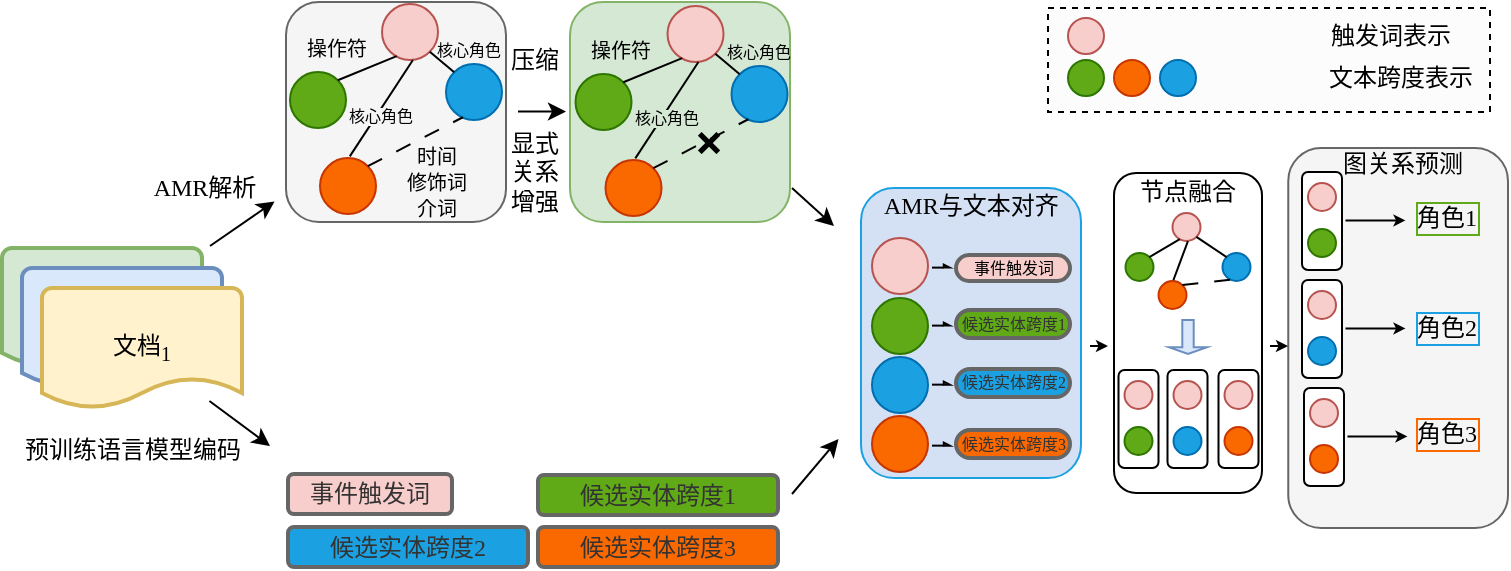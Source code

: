 <mxfile version="22.1.18" type="github">
  <diagram name="第 1 页" id="8N1VtKfTVfnBczuyKqBi">
    <mxGraphModel dx="1018" dy="609" grid="1" gridSize="10" guides="1" tooltips="1" connect="1" arrows="1" fold="1" page="1" pageScale="1" pageWidth="827" pageHeight="1169" math="0" shadow="0">
      <root>
        <mxCell id="0" />
        <mxCell id="1" parent="0" />
        <mxCell id="9dYarMFhJ0qg47QgsbRL-2" value="" style="rounded=1;whiteSpace=wrap;html=1;fillColor=#f5f5f5;fontColor=#333333;strokeColor=#666666;" vertex="1" parent="1">
          <mxGeometry x="660.13" y="140" width="109.87" height="190" as="geometry" />
        </mxCell>
        <mxCell id="srGh3PsWbCJHZJiHq22W-157" value="" style="rounded=1;whiteSpace=wrap;html=1;" parent="1" vertex="1">
          <mxGeometry x="667" y="152" width="20" height="49" as="geometry" />
        </mxCell>
        <mxCell id="srGh3PsWbCJHZJiHq22W-108" value="" style="strokeWidth=2;html=1;shape=mxgraph.flowchart.document2;whiteSpace=wrap;size=0.25;fillColor=#d5e8d4;strokeColor=#82b366;" parent="1" vertex="1">
          <mxGeometry x="17" y="190" width="100" height="60" as="geometry" />
        </mxCell>
        <mxCell id="srGh3PsWbCJHZJiHq22W-109" value="" style="strokeWidth=2;html=1;shape=mxgraph.flowchart.document2;whiteSpace=wrap;size=0.25;fillColor=#dae8fc;strokeColor=#6c8ebf;" parent="1" vertex="1">
          <mxGeometry x="27" y="200" width="100" height="60" as="geometry" />
        </mxCell>
        <mxCell id="srGh3PsWbCJHZJiHq22W-110" value="&lt;font face=&quot;宋体-简&quot;&gt;文档&lt;/font&gt;&lt;sub&gt;&lt;font face=&quot;Times New Roman&quot;&gt;1&lt;/font&gt;&lt;/sub&gt;" style="strokeWidth=2;html=1;shape=mxgraph.flowchart.document2;whiteSpace=wrap;size=0.25;fillColor=#fff2cc;strokeColor=#d6b656;" parent="1" vertex="1">
          <mxGeometry x="37" y="210" width="100" height="60" as="geometry" />
        </mxCell>
        <mxCell id="srGh3PsWbCJHZJiHq22W-111" value="&lt;font face=&quot;宋体-简&quot;&gt;事件触发词&lt;/font&gt;" style="rounded=1;whiteSpace=wrap;html=1;strokeWidth=2;fillColor=#F8CECC;fontColor=#333333;strokeColor=#666666;" parent="1" vertex="1">
          <mxGeometry x="160" y="303" width="82" height="20" as="geometry" />
        </mxCell>
        <mxCell id="srGh3PsWbCJHZJiHq22W-112" value="&lt;font face=&quot;宋体-简&quot;&gt;候选实体跨度&lt;/font&gt;&lt;font face=&quot;Times New Roman&quot;&gt;1&lt;/font&gt;" style="rounded=1;whiteSpace=wrap;html=1;strokeWidth=2;fillColor=#60A917;fontColor=#333333;strokeColor=#666666;" parent="1" vertex="1">
          <mxGeometry x="285" y="303.5" width="120" height="20" as="geometry" />
        </mxCell>
        <mxCell id="srGh3PsWbCJHZJiHq22W-113" value="&lt;font face=&quot;宋体-简&quot;&gt;候选实体跨度&lt;/font&gt;&lt;font face=&quot;Times New Roman&quot;&gt;3&lt;/font&gt;" style="rounded=1;whiteSpace=wrap;html=1;strokeWidth=2;fillColor=#FA6800;fontColor=#333333;strokeColor=#666666;" parent="1" vertex="1">
          <mxGeometry x="285" y="329.5" width="120" height="20" as="geometry" />
        </mxCell>
        <mxCell id="srGh3PsWbCJHZJiHq22W-115" value="" style="endArrow=classic;html=1;rounded=0;" parent="1" edge="1">
          <mxGeometry width="50" height="50" relative="1" as="geometry">
            <mxPoint x="120.71" y="266.5" as="sourcePoint" />
            <mxPoint x="151" y="289" as="targetPoint" />
          </mxGeometry>
        </mxCell>
        <mxCell id="srGh3PsWbCJHZJiHq22W-118" value="&lt;font face=&quot;宋体-简&quot;&gt;预训练语言模型编码&lt;/font&gt;" style="text;html=1;align=center;verticalAlign=middle;resizable=0;points=[];autosize=1;strokeColor=none;fillColor=none;" parent="1" vertex="1">
          <mxGeometry x="17" y="275.5" width="130" height="30" as="geometry" />
        </mxCell>
        <mxCell id="srGh3PsWbCJHZJiHq22W-119" value="" style="rounded=1;whiteSpace=wrap;html=1;fillColor=#f5f5f5;fontColor=#333333;strokeColor=#666666;" parent="1" vertex="1">
          <mxGeometry x="159" y="67" width="110" height="110" as="geometry" />
        </mxCell>
        <mxCell id="srGh3PsWbCJHZJiHq22W-120" value="" style="ellipse;whiteSpace=wrap;html=1;aspect=fixed;fillColor=#f8cecc;strokeColor=#b85450;" parent="1" vertex="1">
          <mxGeometry x="207" y="68" width="28" height="28" as="geometry" />
        </mxCell>
        <mxCell id="srGh3PsWbCJHZJiHq22W-121" value="" style="ellipse;whiteSpace=wrap;html=1;aspect=fixed;fillColor=#1ba1e2;fontColor=#ffffff;strokeColor=#006EAF;" parent="1" vertex="1">
          <mxGeometry x="239" y="98" width="28" height="28" as="geometry" />
        </mxCell>
        <mxCell id="srGh3PsWbCJHZJiHq22W-122" value="" style="ellipse;whiteSpace=wrap;html=1;aspect=fixed;fillColor=#60a917;fontColor=#ffffff;strokeColor=#2D7600;" parent="1" vertex="1">
          <mxGeometry x="161" y="102" width="28" height="28" as="geometry" />
        </mxCell>
        <mxCell id="srGh3PsWbCJHZJiHq22W-123" value="" style="endArrow=none;html=1;rounded=0;exitX=1;exitY=0;exitDx=0;exitDy=0;entryX=0.262;entryY=0.93;entryDx=0;entryDy=0;entryPerimeter=0;" parent="1" source="srGh3PsWbCJHZJiHq22W-122" target="srGh3PsWbCJHZJiHq22W-120" edge="1">
          <mxGeometry width="50" height="50" relative="1" as="geometry">
            <mxPoint x="171" y="105" as="sourcePoint" />
            <mxPoint x="195" y="96" as="targetPoint" />
          </mxGeometry>
        </mxCell>
        <mxCell id="srGh3PsWbCJHZJiHq22W-124" value="&lt;font face=&quot;宋体-简&quot;&gt;操作符&lt;/font&gt;" style="edgeLabel;html=1;align=center;verticalAlign=middle;resizable=0;points=[];labelBackgroundColor=none;fontSize=10;" parent="srGh3PsWbCJHZJiHq22W-123" vertex="1" connectable="0">
          <mxGeometry x="-0.086" relative="1" as="geometry">
            <mxPoint x="-15" y="-11" as="offset" />
          </mxGeometry>
        </mxCell>
        <mxCell id="srGh3PsWbCJHZJiHq22W-125" value="" style="endArrow=none;html=1;rounded=0;entryX=0;entryY=0;entryDx=0;entryDy=0;exitX=1;exitY=1;exitDx=0;exitDy=0;" parent="1" source="srGh3PsWbCJHZJiHq22W-120" target="srGh3PsWbCJHZJiHq22W-121" edge="1">
          <mxGeometry width="50" height="50" relative="1" as="geometry">
            <mxPoint x="197" y="130" as="sourcePoint" />
            <mxPoint x="207" y="105" as="targetPoint" />
          </mxGeometry>
        </mxCell>
        <mxCell id="srGh3PsWbCJHZJiHq22W-126" value="&lt;font face=&quot;宋体-简&quot;&gt;核心角色&lt;/font&gt;" style="edgeLabel;html=1;align=center;verticalAlign=middle;resizable=0;points=[];labelBackgroundColor=none;fontSize=8;" parent="srGh3PsWbCJHZJiHq22W-125" vertex="1" connectable="0">
          <mxGeometry x="-0.076" relative="1" as="geometry">
            <mxPoint x="13" y="-6" as="offset" />
          </mxGeometry>
        </mxCell>
        <mxCell id="srGh3PsWbCJHZJiHq22W-127" value="" style="ellipse;whiteSpace=wrap;html=1;aspect=fixed;fillColor=#fa6800;fontColor=#000000;strokeColor=#C73500;" parent="1" vertex="1">
          <mxGeometry x="176" y="145" width="28" height="28" as="geometry" />
        </mxCell>
        <mxCell id="srGh3PsWbCJHZJiHq22W-128" value="" style="endArrow=none;html=1;rounded=0;entryX=0.552;entryY=1.001;entryDx=0;entryDy=0;entryPerimeter=0;exitX=0.532;exitY=-0.029;exitDx=0;exitDy=0;exitPerimeter=0;" parent="1" source="srGh3PsWbCJHZJiHq22W-127" target="srGh3PsWbCJHZJiHq22W-120" edge="1">
          <mxGeometry width="50" height="50" relative="1" as="geometry">
            <mxPoint x="225" y="136" as="sourcePoint" />
            <mxPoint x="275" y="86" as="targetPoint" />
          </mxGeometry>
        </mxCell>
        <mxCell id="srGh3PsWbCJHZJiHq22W-129" value="&lt;font face=&quot;宋体-简&quot;&gt;核心角色&lt;/font&gt;" style="edgeLabel;html=1;align=center;verticalAlign=middle;resizable=0;points=[];labelBackgroundColor=#f5f5f5;fontSize=8;" parent="srGh3PsWbCJHZJiHq22W-128" vertex="1" connectable="0">
          <mxGeometry x="0.138" relative="1" as="geometry">
            <mxPoint x="-3" y="7" as="offset" />
          </mxGeometry>
        </mxCell>
        <mxCell id="srGh3PsWbCJHZJiHq22W-130" value="&lt;font face=&quot;宋体-简&quot; style=&quot;font-size: 10px;&quot;&gt;时间&lt;br&gt;修饰词&lt;br&gt;介词&lt;/font&gt;" style="endArrow=none;html=1;rounded=0;entryX=0.301;entryY=0.951;entryDx=0;entryDy=0;entryPerimeter=0;exitX=1;exitY=0;exitDx=0;exitDy=0;labelBackgroundColor=none;dashed=1;dashPattern=8 8;" parent="1" source="srGh3PsWbCJHZJiHq22W-127" target="srGh3PsWbCJHZJiHq22W-121" edge="1">
          <mxGeometry x="0.004" y="-23" width="50" height="50" relative="1" as="geometry">
            <mxPoint x="245" y="176" as="sourcePoint" />
            <mxPoint x="295" y="126" as="targetPoint" />
            <mxPoint as="offset" />
          </mxGeometry>
        </mxCell>
        <mxCell id="srGh3PsWbCJHZJiHq22W-131" value="" style="endArrow=classic;html=1;rounded=0;" parent="1" edge="1">
          <mxGeometry width="50" height="50" relative="1" as="geometry">
            <mxPoint x="121" y="189" as="sourcePoint" />
            <mxPoint x="153.29" y="166.71" as="targetPoint" />
          </mxGeometry>
        </mxCell>
        <mxCell id="srGh3PsWbCJHZJiHq22W-132" value="&lt;font face=&quot;Times New Roman&quot;&gt;AMR&lt;/font&gt;&lt;font face=&quot;宋体-简&quot;&gt;解析&lt;/font&gt;" style="text;html=1;align=center;verticalAlign=middle;resizable=0;points=[];autosize=1;strokeColor=none;fillColor=none;" parent="1" vertex="1">
          <mxGeometry x="83" y="145" width="70" height="30" as="geometry" />
        </mxCell>
        <mxCell id="srGh3PsWbCJHZJiHq22W-134" value="" style="endArrow=classic;html=1;rounded=0;" parent="1" edge="1">
          <mxGeometry width="50" height="50" relative="1" as="geometry">
            <mxPoint x="275" y="121.78" as="sourcePoint" />
            <mxPoint x="299" y="121.78" as="targetPoint" />
          </mxGeometry>
        </mxCell>
        <mxCell id="srGh3PsWbCJHZJiHq22W-135" value="" style="endArrow=classic;html=1;rounded=0;" parent="1" edge="1">
          <mxGeometry width="50" height="50" relative="1" as="geometry">
            <mxPoint x="412" y="160" as="sourcePoint" />
            <mxPoint x="433" y="179" as="targetPoint" />
          </mxGeometry>
        </mxCell>
        <mxCell id="srGh3PsWbCJHZJiHq22W-151" value="" style="rounded=0;orthogonalLoop=1;jettySize=auto;html=1;endSize=3;" parent="1" edge="1">
          <mxGeometry relative="1" as="geometry">
            <mxPoint x="561" y="238.985" as="sourcePoint" />
            <mxPoint x="570" y="239" as="targetPoint" />
          </mxGeometry>
        </mxCell>
        <mxCell id="srGh3PsWbCJHZJiHq22W-136" value="" style="rounded=1;whiteSpace=wrap;html=1;fillColor=#D4E1F5;strokeColor=#1BA1E2;" parent="1" vertex="1">
          <mxGeometry x="446.5" y="160" width="110" height="145" as="geometry" />
        </mxCell>
        <mxCell id="srGh3PsWbCJHZJiHq22W-137" value="" style="ellipse;whiteSpace=wrap;html=1;aspect=fixed;fillColor=#f8cecc;strokeColor=#b85450;" parent="1" vertex="1">
          <mxGeometry x="452" y="185" width="28" height="28" as="geometry" />
        </mxCell>
        <mxCell id="srGh3PsWbCJHZJiHq22W-138" value="" style="ellipse;whiteSpace=wrap;html=1;aspect=fixed;fillColor=#1ba1e2;fontColor=#ffffff;strokeColor=#006EAF;" parent="1" vertex="1">
          <mxGeometry x="452" y="244.5" width="28" height="28" as="geometry" />
        </mxCell>
        <mxCell id="srGh3PsWbCJHZJiHq22W-139" value="" style="ellipse;whiteSpace=wrap;html=1;aspect=fixed;fillColor=#60a917;fontColor=#ffffff;strokeColor=#2D7600;" parent="1" vertex="1">
          <mxGeometry x="452" y="215" width="28" height="28" as="geometry" />
        </mxCell>
        <mxCell id="srGh3PsWbCJHZJiHq22W-144" value="" style="ellipse;whiteSpace=wrap;html=1;aspect=fixed;fillColor=#fa6800;fontColor=#000000;strokeColor=#C73500;" parent="1" vertex="1">
          <mxGeometry x="452" y="274" width="28" height="28" as="geometry" />
        </mxCell>
        <mxCell id="srGh3PsWbCJHZJiHq22W-155" value="" style="ellipse;whiteSpace=wrap;html=1;aspect=fixed;fillColor=#f8cecc;strokeColor=#b85450;" parent="1" vertex="1">
          <mxGeometry x="670" y="157.5" width="14" height="14" as="geometry" />
        </mxCell>
        <mxCell id="srGh3PsWbCJHZJiHq22W-156" value="" style="ellipse;whiteSpace=wrap;html=1;aspect=fixed;fillColor=#60a917;fontColor=#ffffff;strokeColor=#2D7600;" parent="1" vertex="1">
          <mxGeometry x="670" y="180.5" width="14" height="14" as="geometry" />
        </mxCell>
        <mxCell id="srGh3PsWbCJHZJiHq22W-160" value="" style="endArrow=classic;html=1;rounded=0;startSize=6;endSize=3;" parent="1" edge="1">
          <mxGeometry width="50" height="50" relative="1" as="geometry">
            <mxPoint x="688.74" y="176.21" as="sourcePoint" />
            <mxPoint x="718.74" y="176.21" as="targetPoint" />
          </mxGeometry>
        </mxCell>
        <mxCell id="srGh3PsWbCJHZJiHq22W-161" value="" style="rounded=1;whiteSpace=wrap;html=1;" parent="1" vertex="1">
          <mxGeometry x="667" y="206" width="20" height="49" as="geometry" />
        </mxCell>
        <mxCell id="srGh3PsWbCJHZJiHq22W-162" value="" style="ellipse;whiteSpace=wrap;html=1;aspect=fixed;fillColor=#f8cecc;strokeColor=#b85450;" parent="1" vertex="1">
          <mxGeometry x="670" y="211.5" width="14" height="14" as="geometry" />
        </mxCell>
        <mxCell id="srGh3PsWbCJHZJiHq22W-163" value="" style="ellipse;whiteSpace=wrap;html=1;aspect=fixed;fillColor=#1BA1E2;fontColor=#ffffff;strokeColor=#006EAF;" parent="1" vertex="1">
          <mxGeometry x="670" y="234.5" width="14" height="14" as="geometry" />
        </mxCell>
        <mxCell id="srGh3PsWbCJHZJiHq22W-164" value="" style="endArrow=classic;html=1;rounded=0;endSize=3;" parent="1" edge="1">
          <mxGeometry width="50" height="50" relative="1" as="geometry">
            <mxPoint x="688.74" y="230.21" as="sourcePoint" />
            <mxPoint x="718.74" y="230.21" as="targetPoint" />
          </mxGeometry>
        </mxCell>
        <mxCell id="srGh3PsWbCJHZJiHq22W-165" value="" style="rounded=1;whiteSpace=wrap;html=1;" parent="1" vertex="1">
          <mxGeometry x="668" y="260" width="20" height="49" as="geometry" />
        </mxCell>
        <mxCell id="srGh3PsWbCJHZJiHq22W-166" value="" style="ellipse;whiteSpace=wrap;html=1;aspect=fixed;fillColor=#f8cecc;strokeColor=#b85450;" parent="1" vertex="1">
          <mxGeometry x="671" y="265.5" width="14" height="14" as="geometry" />
        </mxCell>
        <mxCell id="srGh3PsWbCJHZJiHq22W-167" value="" style="ellipse;whiteSpace=wrap;html=1;aspect=fixed;fillColor=#FA6800;fontColor=#ffffff;strokeColor=#C73500;" parent="1" vertex="1">
          <mxGeometry x="671" y="288.5" width="14" height="14" as="geometry" />
        </mxCell>
        <mxCell id="srGh3PsWbCJHZJiHq22W-168" value="" style="endArrow=classic;html=1;rounded=0;endSize=3;" parent="1" edge="1">
          <mxGeometry width="50" height="50" relative="1" as="geometry">
            <mxPoint x="689.74" y="284.21" as="sourcePoint" />
            <mxPoint x="719.74" y="284.21" as="targetPoint" />
          </mxGeometry>
        </mxCell>
        <mxCell id="srGh3PsWbCJHZJiHq22W-181" value="" style="rounded=1;whiteSpace=wrap;html=1;fillColor=#d5e8d4;strokeColor=#82b366;" parent="1" vertex="1">
          <mxGeometry x="301" y="67" width="110" height="110" as="geometry" />
        </mxCell>
        <mxCell id="srGh3PsWbCJHZJiHq22W-182" value="" style="ellipse;whiteSpace=wrap;html=1;aspect=fixed;fillColor=#f8cecc;strokeColor=#b85450;" parent="1" vertex="1">
          <mxGeometry x="349.76" y="69" width="28" height="28" as="geometry" />
        </mxCell>
        <mxCell id="srGh3PsWbCJHZJiHq22W-183" value="" style="ellipse;whiteSpace=wrap;html=1;aspect=fixed;fillColor=#1ba1e2;fontColor=#ffffff;strokeColor=#006EAF;" parent="1" vertex="1">
          <mxGeometry x="381.76" y="99" width="28" height="28" as="geometry" />
        </mxCell>
        <mxCell id="srGh3PsWbCJHZJiHq22W-184" value="" style="ellipse;whiteSpace=wrap;html=1;aspect=fixed;fillColor=#60a917;fontColor=#ffffff;strokeColor=#2D7600;" parent="1" vertex="1">
          <mxGeometry x="303.76" y="103" width="28" height="28" as="geometry" />
        </mxCell>
        <mxCell id="srGh3PsWbCJHZJiHq22W-185" value="" style="endArrow=none;html=1;rounded=0;exitX=1;exitY=0;exitDx=0;exitDy=0;entryX=0.262;entryY=0.93;entryDx=0;entryDy=0;entryPerimeter=0;" parent="1" source="srGh3PsWbCJHZJiHq22W-184" target="srGh3PsWbCJHZJiHq22W-182" edge="1">
          <mxGeometry width="50" height="50" relative="1" as="geometry">
            <mxPoint x="313.76" y="106" as="sourcePoint" />
            <mxPoint x="337.76" y="97" as="targetPoint" />
          </mxGeometry>
        </mxCell>
        <mxCell id="srGh3PsWbCJHZJiHq22W-186" value="&lt;font face=&quot;宋体-简&quot;&gt;操作符&lt;/font&gt;" style="edgeLabel;html=1;align=center;verticalAlign=middle;resizable=0;points=[];labelBackgroundColor=none;fontSize=10;" parent="srGh3PsWbCJHZJiHq22W-185" vertex="1" connectable="0">
          <mxGeometry x="-0.086" relative="1" as="geometry">
            <mxPoint x="-15" y="-11" as="offset" />
          </mxGeometry>
        </mxCell>
        <mxCell id="srGh3PsWbCJHZJiHq22W-187" value="" style="endArrow=none;html=1;rounded=0;entryX=0;entryY=0;entryDx=0;entryDy=0;exitX=1;exitY=1;exitDx=0;exitDy=0;" parent="1" source="srGh3PsWbCJHZJiHq22W-182" target="srGh3PsWbCJHZJiHq22W-183" edge="1">
          <mxGeometry width="50" height="50" relative="1" as="geometry">
            <mxPoint x="339.76" y="131" as="sourcePoint" />
            <mxPoint x="349.76" y="106" as="targetPoint" />
          </mxGeometry>
        </mxCell>
        <mxCell id="srGh3PsWbCJHZJiHq22W-188" value="&lt;font face=&quot;宋体-简&quot;&gt;核心角色&lt;/font&gt;" style="edgeLabel;html=1;align=center;verticalAlign=middle;resizable=0;points=[];labelBackgroundColor=none;fontSize=8;" parent="srGh3PsWbCJHZJiHq22W-187" vertex="1" connectable="0">
          <mxGeometry x="-0.076" relative="1" as="geometry">
            <mxPoint x="15" y="-6" as="offset" />
          </mxGeometry>
        </mxCell>
        <mxCell id="srGh3PsWbCJHZJiHq22W-189" value="" style="ellipse;whiteSpace=wrap;html=1;aspect=fixed;fillColor=#fa6800;fontColor=#000000;strokeColor=#C73500;" parent="1" vertex="1">
          <mxGeometry x="318.76" y="146" width="28" height="28" as="geometry" />
        </mxCell>
        <mxCell id="srGh3PsWbCJHZJiHq22W-190" value="" style="endArrow=none;html=1;rounded=0;entryX=0.552;entryY=1.001;entryDx=0;entryDy=0;entryPerimeter=0;exitX=0.532;exitY=-0.029;exitDx=0;exitDy=0;exitPerimeter=0;" parent="1" source="srGh3PsWbCJHZJiHq22W-189" target="srGh3PsWbCJHZJiHq22W-182" edge="1">
          <mxGeometry width="50" height="50" relative="1" as="geometry">
            <mxPoint x="367.76" y="137" as="sourcePoint" />
            <mxPoint x="417.76" y="87" as="targetPoint" />
          </mxGeometry>
        </mxCell>
        <mxCell id="srGh3PsWbCJHZJiHq22W-191" value="&lt;font face=&quot;宋体-简&quot;&gt;核心角色&lt;/font&gt;" style="edgeLabel;html=1;align=center;verticalAlign=middle;resizable=0;points=[];labelBackgroundColor=#d5e8d4;fontSize=8;" parent="srGh3PsWbCJHZJiHq22W-190" vertex="1" connectable="0">
          <mxGeometry x="0.138" relative="1" as="geometry">
            <mxPoint x="-3" y="7" as="offset" />
          </mxGeometry>
        </mxCell>
        <mxCell id="srGh3PsWbCJHZJiHq22W-192" value="" style="endArrow=none;html=1;rounded=0;entryX=0.301;entryY=0.951;entryDx=0;entryDy=0;entryPerimeter=0;exitX=1;exitY=0;exitDx=0;exitDy=0;labelBackgroundColor=none;dashed=1;dashPattern=8 8;" parent="1" source="srGh3PsWbCJHZJiHq22W-189" target="srGh3PsWbCJHZJiHq22W-183" edge="1">
          <mxGeometry x="0.004" y="-23" width="50" height="50" relative="1" as="geometry">
            <mxPoint x="387.76" y="177" as="sourcePoint" />
            <mxPoint x="437.76" y="127" as="targetPoint" />
            <mxPoint as="offset" />
          </mxGeometry>
        </mxCell>
        <mxCell id="srGh3PsWbCJHZJiHq22W-193" value="❌" style="edgeLabel;html=1;align=center;verticalAlign=middle;resizable=0;points=[];labelBackgroundColor=none;fontSize=16;" parent="srGh3PsWbCJHZJiHq22W-192" vertex="1" connectable="0">
          <mxGeometry x="0.264" y="2" relative="1" as="geometry">
            <mxPoint x="-2" y="4" as="offset" />
          </mxGeometry>
        </mxCell>
        <mxCell id="srGh3PsWbCJHZJiHq22W-194" value="" style="endArrow=classic;html=1;rounded=0;" parent="1" edge="1">
          <mxGeometry width="50" height="50" relative="1" as="geometry">
            <mxPoint x="412" y="313" as="sourcePoint" />
            <mxPoint x="435.26" y="285.5" as="targetPoint" />
          </mxGeometry>
        </mxCell>
        <mxCell id="srGh3PsWbCJHZJiHq22W-195" value="" style="rounded=0;whiteSpace=wrap;html=1;fillColor=#fcfcfc;dashed=1;strokeColor=default;glass=0;" parent="1" vertex="1">
          <mxGeometry x="540" y="70" width="221" height="52" as="geometry" />
        </mxCell>
        <mxCell id="srGh3PsWbCJHZJiHq22W-196" value="" style="ellipse;whiteSpace=wrap;html=1;aspect=fixed;fillColor=#f8cecc;strokeColor=#b85450;" parent="1" vertex="1">
          <mxGeometry x="550" y="75" width="18" height="18" as="geometry" />
        </mxCell>
        <mxCell id="srGh3PsWbCJHZJiHq22W-197" value="&lt;font face=&quot;宋体-简&quot;&gt;触发词表示&lt;/font&gt;" style="text;html=1;strokeColor=none;fillColor=none;align=center;verticalAlign=middle;whiteSpace=wrap;rounded=0;" parent="1" vertex="1">
          <mxGeometry x="676" y="69" width="71" height="30" as="geometry" />
        </mxCell>
        <mxCell id="srGh3PsWbCJHZJiHq22W-200" value="" style="ellipse;whiteSpace=wrap;html=1;aspect=fixed;fillColor=#60a917;fontColor=#ffffff;strokeColor=#2D7600;" parent="1" vertex="1">
          <mxGeometry x="550" y="96" width="18" height="18" as="geometry" />
        </mxCell>
        <mxCell id="srGh3PsWbCJHZJiHq22W-201" value="" style="ellipse;whiteSpace=wrap;html=1;aspect=fixed;fillColor=#fa6800;fontColor=#000000;strokeColor=#C73500;" parent="1" vertex="1">
          <mxGeometry x="573" y="96" width="18" height="18" as="geometry" />
        </mxCell>
        <mxCell id="srGh3PsWbCJHZJiHq22W-202" value="" style="ellipse;whiteSpace=wrap;html=1;aspect=fixed;fillColor=#1ba1e2;fontColor=#ffffff;strokeColor=#006EAF;" parent="1" vertex="1">
          <mxGeometry x="596" y="96" width="18" height="18" as="geometry" />
        </mxCell>
        <mxCell id="srGh3PsWbCJHZJiHq22W-203" value="&lt;font face=&quot;宋体-简&quot;&gt;文本跨度表示&lt;/font&gt;" style="text;html=1;strokeColor=none;fillColor=none;align=center;verticalAlign=middle;whiteSpace=wrap;rounded=0;" parent="1" vertex="1">
          <mxGeometry x="676" y="93" width="81" height="24" as="geometry" />
        </mxCell>
        <mxCell id="srGh3PsWbCJHZJiHq22W-204" value="&lt;font face=&quot;宋体-简&quot;&gt;候选实体跨度&lt;/font&gt;&lt;font face=&quot;Times New Roman&quot;&gt;2&lt;/font&gt;" style="rounded=1;whiteSpace=wrap;html=1;strokeWidth=2;fillColor=#1BA1E2;fontColor=#333333;strokeColor=#666666;" parent="1" vertex="1">
          <mxGeometry x="160" y="329.5" width="120" height="20" as="geometry" />
        </mxCell>
        <mxCell id="srGh3PsWbCJHZJiHq22W-209" value="&lt;font face=&quot;宋体-简&quot;&gt;显式&lt;br&gt;关系&lt;br&gt;增强&lt;/font&gt;" style="text;html=1;align=center;verticalAlign=middle;resizable=0;points=[];autosize=1;strokeColor=none;fillColor=none;" parent="1" vertex="1">
          <mxGeometry x="257.76" y="122" width="50" height="60" as="geometry" />
        </mxCell>
        <mxCell id="srGh3PsWbCJHZJiHq22W-210" value="&lt;font face=&quot;宋体-简&quot;&gt;角色&lt;/font&gt;&lt;font face=&quot;Times New Roman&quot;&gt;1&lt;/font&gt;" style="text;html=1;align=center;verticalAlign=middle;resizable=0;points=[];autosize=1;strokeColor=none;fillColor=none;labelBorderColor=#60A917;" parent="1" vertex="1">
          <mxGeometry x="713.5" y="160" width="50" height="30" as="geometry" />
        </mxCell>
        <mxCell id="srGh3PsWbCJHZJiHq22W-211" value="&lt;font face=&quot;宋体-简&quot;&gt;角色&lt;/font&gt;&lt;font face=&quot;Times New Roman&quot;&gt;2&lt;/font&gt;" style="text;html=1;align=center;verticalAlign=middle;resizable=0;points=[];autosize=1;strokeColor=none;fillColor=none;labelBorderColor=#1BA1E2;" parent="1" vertex="1">
          <mxGeometry x="714" y="215" width="50" height="30" as="geometry" />
        </mxCell>
        <mxCell id="srGh3PsWbCJHZJiHq22W-212" value="&lt;font face=&quot;宋体-简&quot;&gt;角色&lt;/font&gt;&lt;font face=&quot;Times New Roman&quot;&gt;3&lt;/font&gt;" style="text;html=1;align=center;verticalAlign=middle;resizable=0;points=[];autosize=1;strokeColor=none;fillColor=none;labelBorderColor=#FA6800;" parent="1" vertex="1">
          <mxGeometry x="713.5" y="267.5" width="50" height="30" as="geometry" />
        </mxCell>
        <mxCell id="srGh3PsWbCJHZJiHq22W-213" value="" style="rounded=1;whiteSpace=wrap;html=1;strokeWidth=2;fillColor=#F8CECC;fontColor=#333333;strokeColor=#666666;arcSize=50;" parent="1" vertex="1">
          <mxGeometry x="494" y="193.5" width="57" height="13" as="geometry" />
        </mxCell>
        <mxCell id="srGh3PsWbCJHZJiHq22W-214" value="" style="rounded=1;whiteSpace=wrap;html=1;strokeWidth=2;fillColor=#60A917;fontColor=#333333;strokeColor=#666666;arcSize=50;" parent="1" vertex="1">
          <mxGeometry x="494" y="221" width="57" height="14" as="geometry" />
        </mxCell>
        <mxCell id="srGh3PsWbCJHZJiHq22W-215" value="" style="rounded=1;whiteSpace=wrap;html=1;strokeWidth=2;fillColor=#1BA1E2;fontColor=#333333;strokeColor=#666666;arcSize=50;" parent="1" vertex="1">
          <mxGeometry x="494" y="250.5" width="57" height="14" as="geometry" />
        </mxCell>
        <mxCell id="srGh3PsWbCJHZJiHq22W-216" value="&lt;p style=&quot;line-height: 100%;&quot;&gt;&lt;br&gt;&lt;/p&gt;" style="rounded=1;whiteSpace=wrap;html=1;strokeWidth=2;fillColor=#FA6800;fontColor=#333333;strokeColor=#666666;arcSize=50;" parent="1" vertex="1">
          <mxGeometry x="494" y="281" width="57" height="14" as="geometry" />
        </mxCell>
        <mxCell id="jdzMPZ90iFRiRvixV11U-2" value="&lt;span style=&quot;color: rgb(0, 0, 0); font-size: 12px; font-style: normal; font-variant-ligatures: normal; font-variant-caps: normal; font-weight: 400; letter-spacing: normal; orphans: 2; text-align: center; text-indent: 0px; text-transform: none; widows: 2; word-spacing: 0px; -webkit-text-stroke-width: 0px; text-decoration-thickness: initial; text-decoration-style: initial; text-decoration-color: initial; float: none; display: inline !important;&quot;&gt;&lt;font face=&quot;宋体-简&quot;&gt;AMR与文本对齐&lt;/font&gt;&lt;/span&gt;" style="text;whiteSpace=wrap;html=1;labelBackgroundColor=none;fillColor=none;gradientColor=none;" parent="1" vertex="1">
          <mxGeometry x="456" y="155" width="94" height="40" as="geometry" />
        </mxCell>
        <mxCell id="jdzMPZ90iFRiRvixV11U-4" value="" style="endArrow=async;html=1;rounded=0;endFill=0;startSize=2;endSize=2;" parent="1" edge="1">
          <mxGeometry width="50" height="50" relative="1" as="geometry">
            <mxPoint x="482" y="288.82" as="sourcePoint" />
            <mxPoint x="492" y="288.82" as="targetPoint" />
          </mxGeometry>
        </mxCell>
        <mxCell id="jdzMPZ90iFRiRvixV11U-5" value="" style="endArrow=async;html=1;rounded=0;endFill=0;startSize=2;endSize=2;" parent="1" edge="1">
          <mxGeometry width="50" height="50" relative="1" as="geometry">
            <mxPoint x="482" y="258.32" as="sourcePoint" />
            <mxPoint x="492" y="258.32" as="targetPoint" />
          </mxGeometry>
        </mxCell>
        <mxCell id="jdzMPZ90iFRiRvixV11U-6" value="" style="endArrow=async;html=1;rounded=0;endFill=0;startSize=2;endSize=2;" parent="1" edge="1">
          <mxGeometry width="50" height="50" relative="1" as="geometry">
            <mxPoint x="482" y="199.8" as="sourcePoint" />
            <mxPoint x="492" y="199.8" as="targetPoint" />
          </mxGeometry>
        </mxCell>
        <mxCell id="jdzMPZ90iFRiRvixV11U-7" value="" style="endArrow=async;html=1;rounded=0;endFill=0;startSize=2;endSize=2;" parent="1" edge="1">
          <mxGeometry width="50" height="50" relative="1" as="geometry">
            <mxPoint x="482" y="228.8" as="sourcePoint" />
            <mxPoint x="492" y="228.8" as="targetPoint" />
          </mxGeometry>
        </mxCell>
        <mxCell id="jdzMPZ90iFRiRvixV11U-8" value="" style="rounded=1;whiteSpace=wrap;html=1;" parent="1" vertex="1">
          <mxGeometry x="573" y="152.5" width="74" height="160" as="geometry" />
        </mxCell>
        <mxCell id="jdzMPZ90iFRiRvixV11U-9" value="&lt;span style=&quot;color: rgb(0, 0, 0); font-size: 12px; font-style: normal; font-variant-ligatures: normal; font-variant-caps: normal; font-weight: 400; letter-spacing: normal; orphans: 2; text-align: center; text-indent: 0px; text-transform: none; widows: 2; word-spacing: 0px; -webkit-text-stroke-width: 0px; text-decoration-thickness: initial; text-decoration-style: initial; text-decoration-color: initial; float: none; display: inline !important;&quot;&gt;&lt;font face=&quot;宋体-简&quot;&gt;节点融合&lt;/font&gt;&lt;/span&gt;" style="text;whiteSpace=wrap;html=1;labelBackgroundColor=none;fillColor=none;gradientColor=none;" parent="1" vertex="1">
          <mxGeometry x="584" y="148.25" width="52" height="23.5" as="geometry" />
        </mxCell>
        <mxCell id="jdzMPZ90iFRiRvixV11U-10" value="" style="ellipse;whiteSpace=wrap;html=1;aspect=fixed;fillColor=#f8cecc;strokeColor=#b85450;" parent="1" vertex="1">
          <mxGeometry x="602.25" y="172.5" width="14" height="14" as="geometry" />
        </mxCell>
        <mxCell id="jdzMPZ90iFRiRvixV11U-11" value="" style="ellipse;whiteSpace=wrap;html=1;aspect=fixed;fillColor=#1ba1e2;fontColor=#ffffff;strokeColor=#006EAF;" parent="1" vertex="1">
          <mxGeometry x="627.25" y="192.5" width="14" height="14" as="geometry" />
        </mxCell>
        <mxCell id="jdzMPZ90iFRiRvixV11U-12" value="" style="ellipse;whiteSpace=wrap;html=1;aspect=fixed;fillColor=#60a917;fontColor=#ffffff;strokeColor=#2D7600;" parent="1" vertex="1">
          <mxGeometry x="578.75" y="192.5" width="14" height="14" as="geometry" />
        </mxCell>
        <mxCell id="jdzMPZ90iFRiRvixV11U-13" value="" style="endArrow=none;html=1;rounded=0;exitX=1;exitY=0;exitDx=0;exitDy=0;entryX=0.262;entryY=0.93;entryDx=0;entryDy=0;entryPerimeter=0;" parent="1" source="jdzMPZ90iFRiRvixV11U-12" target="jdzMPZ90iFRiRvixV11U-10" edge="1">
          <mxGeometry width="50" height="50" relative="1" as="geometry">
            <mxPoint x="566.25" y="209.5" as="sourcePoint" />
            <mxPoint x="590.25" y="200.5" as="targetPoint" />
          </mxGeometry>
        </mxCell>
        <mxCell id="jdzMPZ90iFRiRvixV11U-15" value="" style="endArrow=none;html=1;rounded=0;entryX=0;entryY=0;entryDx=0;entryDy=0;exitX=1;exitY=1;exitDx=0;exitDy=0;" parent="1" source="jdzMPZ90iFRiRvixV11U-10" target="jdzMPZ90iFRiRvixV11U-11" edge="1">
          <mxGeometry width="50" height="50" relative="1" as="geometry">
            <mxPoint x="592.25" y="234.5" as="sourcePoint" />
            <mxPoint x="602.25" y="209.5" as="targetPoint" />
          </mxGeometry>
        </mxCell>
        <mxCell id="jdzMPZ90iFRiRvixV11U-17" value="" style="ellipse;whiteSpace=wrap;html=1;aspect=fixed;fillColor=#fa6800;fontColor=#000000;strokeColor=#C73500;" parent="1" vertex="1">
          <mxGeometry x="595.25" y="206.5" width="14" height="14" as="geometry" />
        </mxCell>
        <mxCell id="jdzMPZ90iFRiRvixV11U-18" value="" style="endArrow=none;html=1;rounded=0;entryX=0.552;entryY=1.001;entryDx=0;entryDy=0;entryPerimeter=0;exitX=0.532;exitY=-0.029;exitDx=0;exitDy=0;exitPerimeter=0;" parent="1" source="jdzMPZ90iFRiRvixV11U-17" target="jdzMPZ90iFRiRvixV11U-10" edge="1">
          <mxGeometry width="50" height="50" relative="1" as="geometry">
            <mxPoint x="620.25" y="240.5" as="sourcePoint" />
            <mxPoint x="670.25" y="190.5" as="targetPoint" />
          </mxGeometry>
        </mxCell>
        <mxCell id="jdzMPZ90iFRiRvixV11U-20" value="" style="endArrow=none;html=1;rounded=0;entryX=0.301;entryY=0.951;entryDx=0;entryDy=0;entryPerimeter=0;exitX=1;exitY=0;exitDx=0;exitDy=0;labelBackgroundColor=none;dashed=1;dashPattern=8 8;" parent="1" source="jdzMPZ90iFRiRvixV11U-17" target="jdzMPZ90iFRiRvixV11U-11" edge="1">
          <mxGeometry x="0.004" y="-23" width="50" height="50" relative="1" as="geometry">
            <mxPoint x="640.25" y="280.5" as="sourcePoint" />
            <mxPoint x="690.25" y="230.5" as="targetPoint" />
            <mxPoint as="offset" />
          </mxGeometry>
        </mxCell>
        <mxCell id="jdzMPZ90iFRiRvixV11U-24" value="" style="shape=singleArrow;direction=south;whiteSpace=wrap;html=1;fillColor=#dae8fc;strokeColor=#6c8ebf;" parent="1" vertex="1">
          <mxGeometry x="600.5" y="226" width="19" height="17" as="geometry" />
        </mxCell>
        <mxCell id="jdzMPZ90iFRiRvixV11U-25" value="" style="rounded=1;whiteSpace=wrap;html=1;" parent="1" vertex="1">
          <mxGeometry x="575.25" y="251" width="20" height="49" as="geometry" />
        </mxCell>
        <mxCell id="jdzMPZ90iFRiRvixV11U-26" value="" style="ellipse;whiteSpace=wrap;html=1;aspect=fixed;fillColor=#f8cecc;strokeColor=#b85450;" parent="1" vertex="1">
          <mxGeometry x="578.25" y="256.5" width="14" height="14" as="geometry" />
        </mxCell>
        <mxCell id="jdzMPZ90iFRiRvixV11U-27" value="" style="ellipse;whiteSpace=wrap;html=1;aspect=fixed;fillColor=#60a917;fontColor=#ffffff;strokeColor=#2D7600;" parent="1" vertex="1">
          <mxGeometry x="578.25" y="279.5" width="14" height="14" as="geometry" />
        </mxCell>
        <mxCell id="jdzMPZ90iFRiRvixV11U-28" value="" style="rounded=1;whiteSpace=wrap;html=1;" parent="1" vertex="1">
          <mxGeometry x="599.75" y="251" width="20" height="49" as="geometry" />
        </mxCell>
        <mxCell id="jdzMPZ90iFRiRvixV11U-29" value="" style="ellipse;whiteSpace=wrap;html=1;aspect=fixed;fillColor=#f8cecc;strokeColor=#b85450;" parent="1" vertex="1">
          <mxGeometry x="602.75" y="256.5" width="14" height="14" as="geometry" />
        </mxCell>
        <mxCell id="jdzMPZ90iFRiRvixV11U-30" value="" style="ellipse;whiteSpace=wrap;html=1;aspect=fixed;fillColor=#1BA1E2;fontColor=#ffffff;strokeColor=#006EAF;" parent="1" vertex="1">
          <mxGeometry x="602.75" y="279.5" width="14" height="14" as="geometry" />
        </mxCell>
        <mxCell id="jdzMPZ90iFRiRvixV11U-31" value="" style="rounded=1;whiteSpace=wrap;html=1;" parent="1" vertex="1">
          <mxGeometry x="625.25" y="251" width="20" height="49" as="geometry" />
        </mxCell>
        <mxCell id="jdzMPZ90iFRiRvixV11U-32" value="" style="ellipse;whiteSpace=wrap;html=1;aspect=fixed;fillColor=#f8cecc;strokeColor=#b85450;" parent="1" vertex="1">
          <mxGeometry x="628.25" y="256.5" width="14" height="14" as="geometry" />
        </mxCell>
        <mxCell id="jdzMPZ90iFRiRvixV11U-33" value="" style="ellipse;whiteSpace=wrap;html=1;aspect=fixed;fillColor=#FA6800;fontColor=#ffffff;strokeColor=#C73500;" parent="1" vertex="1">
          <mxGeometry x="628.25" y="279.5" width="14" height="14" as="geometry" />
        </mxCell>
        <mxCell id="jdzMPZ90iFRiRvixV11U-34" value="" style="rounded=0;orthogonalLoop=1;jettySize=auto;html=1;endSize=3;" parent="1" edge="1">
          <mxGeometry relative="1" as="geometry">
            <mxPoint x="651" y="238.985" as="sourcePoint" />
            <mxPoint x="660" y="239" as="targetPoint" />
          </mxGeometry>
        </mxCell>
        <mxCell id="CvdYl3gy6p8pPe3-Hko5-1" value="&lt;span style=&quot;font-family: 宋体-简; font-size: 8px; font-style: normal; font-variant-ligatures: normal; font-variant-caps: normal; font-weight: 400; letter-spacing: normal; orphans: 2; text-align: center; text-indent: 0px; text-transform: none; widows: 2; word-spacing: 0px; -webkit-text-stroke-width: 0px; text-decoration-thickness: initial; text-decoration-style: initial; text-decoration-color: initial; float: none; display: inline !important;&quot;&gt;事件触发词&lt;/span&gt;" style="text;whiteSpace=wrap;html=1;fontColor=default;labelBackgroundColor=none;" parent="1" vertex="1">
          <mxGeometry x="500.5" y="185" width="56" height="20" as="geometry" />
        </mxCell>
        <mxCell id="CvdYl3gy6p8pPe3-Hko5-2" value="&lt;font style=&quot;border-color: var(--border-color); color: rgb(51, 51, 51); text-align: center; font-size: 8px;&quot; face=&quot;宋体-简&quot;&gt;候选实体跨度&lt;/font&gt;&lt;font style=&quot;border-color: var(--border-color); color: rgb(51, 51, 51); text-align: center; font-size: 8px;&quot; face=&quot;Times New Roman&quot;&gt;1&lt;/font&gt;" style="text;whiteSpace=wrap;html=1;fontColor=default;labelBackgroundColor=none;" parent="1" vertex="1">
          <mxGeometry x="495" y="213" width="56" height="20" as="geometry" />
        </mxCell>
        <mxCell id="CvdYl3gy6p8pPe3-Hko5-3" value="&lt;font style=&quot;border-color: var(--border-color); color: rgb(51, 51, 51); text-align: center; font-size: 8px;&quot; face=&quot;宋体-简&quot;&gt;候选实体跨度&lt;/font&gt;&lt;font face=&quot;Times New Roman&quot; style=&quot;border-color: var(--border-color); color: rgb(51, 51, 51); text-align: center; font-size: 8px;&quot;&gt;3&lt;/font&gt;" style="text;whiteSpace=wrap;html=1;fontColor=default;labelBackgroundColor=none;" parent="1" vertex="1">
          <mxGeometry x="494.5" y="273" width="56" height="20" as="geometry" />
        </mxCell>
        <mxCell id="CvdYl3gy6p8pPe3-Hko5-4" value="&lt;font style=&quot;border-color: var(--border-color); color: rgb(51, 51, 51); text-align: center; font-size: 8px;&quot; face=&quot;宋体-简&quot;&gt;候选实体跨度&lt;/font&gt;&lt;font face=&quot;Times New Roman&quot; style=&quot;border-color: var(--border-color); color: rgb(51, 51, 51); text-align: center; font-size: 8px;&quot;&gt;2&lt;/font&gt;" style="text;whiteSpace=wrap;html=1;fontColor=default;labelBackgroundColor=none;" parent="1" vertex="1">
          <mxGeometry x="495" y="242" width="56" height="20" as="geometry" />
        </mxCell>
        <mxCell id="9dYarMFhJ0qg47QgsbRL-3" value="&lt;font face=&quot;宋体-简&quot;&gt;图关系预测&lt;/font&gt;" style="text;html=1;align=center;verticalAlign=middle;resizable=0;points=[];autosize=1;strokeColor=none;fillColor=none;" vertex="1" parent="1">
          <mxGeometry x="677" y="133" width="80" height="30" as="geometry" />
        </mxCell>
        <mxCell id="9dYarMFhJ0qg47QgsbRL-4" value="&lt;font face=&quot;宋体-简&quot;&gt;压缩&lt;/font&gt;" style="text;html=1;align=center;verticalAlign=middle;resizable=0;points=[];autosize=1;strokeColor=none;fillColor=none;" vertex="1" parent="1">
          <mxGeometry x="257.76" y="81" width="50" height="30" as="geometry" />
        </mxCell>
      </root>
    </mxGraphModel>
  </diagram>
</mxfile>
